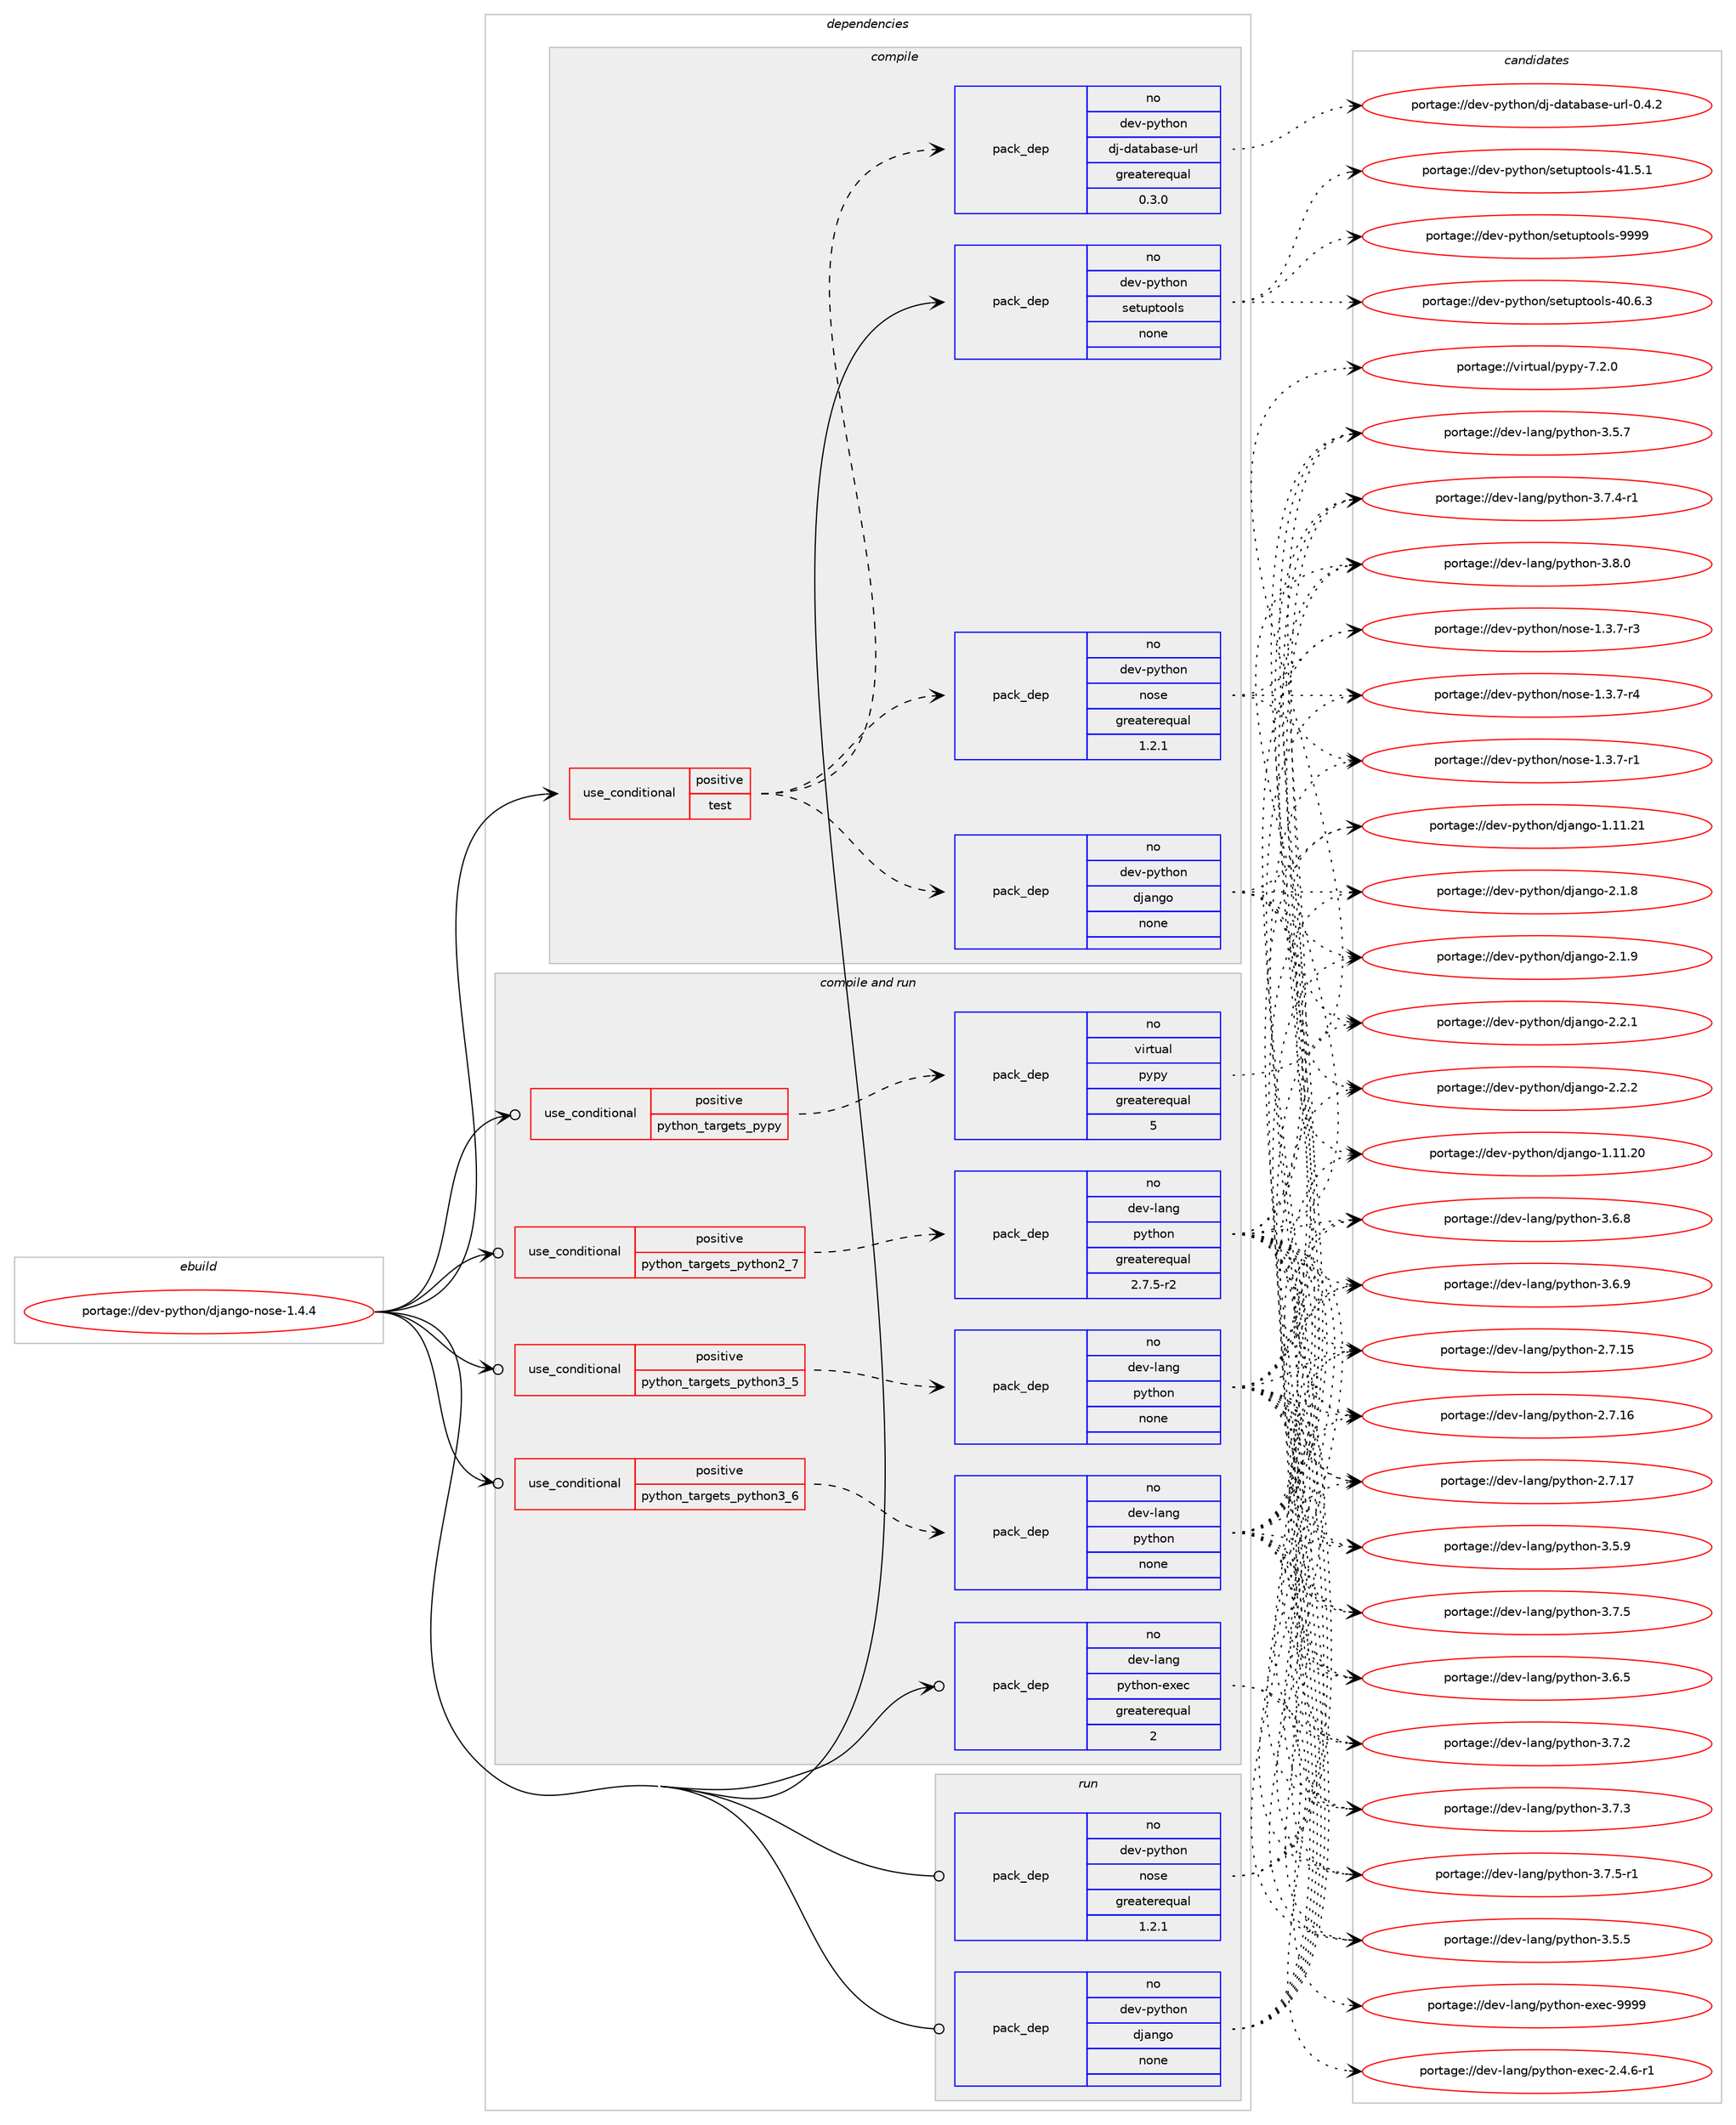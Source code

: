 digraph prolog {

# *************
# Graph options
# *************

newrank=true;
concentrate=true;
compound=true;
graph [rankdir=LR,fontname=Helvetica,fontsize=10,ranksep=1.5];#, ranksep=2.5, nodesep=0.2];
edge  [arrowhead=vee];
node  [fontname=Helvetica,fontsize=10];

# **********
# The ebuild
# **********

subgraph cluster_leftcol {
color=gray;
rank=same;
label=<<i>ebuild</i>>;
id [label="portage://dev-python/django-nose-1.4.4", color=red, width=4, href="../dev-python/django-nose-1.4.4.svg"];
}

# ****************
# The dependencies
# ****************

subgraph cluster_midcol {
color=gray;
label=<<i>dependencies</i>>;
subgraph cluster_compile {
fillcolor="#eeeeee";
style=filled;
label=<<i>compile</i>>;
subgraph cond27778 {
dependency136716 [label=<<TABLE BORDER="0" CELLBORDER="1" CELLSPACING="0" CELLPADDING="4"><TR><TD ROWSPAN="3" CELLPADDING="10">use_conditional</TD></TR><TR><TD>positive</TD></TR><TR><TD>test</TD></TR></TABLE>>, shape=none, color=red];
subgraph pack105625 {
dependency136717 [label=<<TABLE BORDER="0" CELLBORDER="1" CELLSPACING="0" CELLPADDING="4" WIDTH="220"><TR><TD ROWSPAN="6" CELLPADDING="30">pack_dep</TD></TR><TR><TD WIDTH="110">no</TD></TR><TR><TD>dev-python</TD></TR><TR><TD>nose</TD></TR><TR><TD>greaterequal</TD></TR><TR><TD>1.2.1</TD></TR></TABLE>>, shape=none, color=blue];
}
dependency136716:e -> dependency136717:w [weight=20,style="dashed",arrowhead="vee"];
subgraph pack105626 {
dependency136718 [label=<<TABLE BORDER="0" CELLBORDER="1" CELLSPACING="0" CELLPADDING="4" WIDTH="220"><TR><TD ROWSPAN="6" CELLPADDING="30">pack_dep</TD></TR><TR><TD WIDTH="110">no</TD></TR><TR><TD>dev-python</TD></TR><TR><TD>django</TD></TR><TR><TD>none</TD></TR><TR><TD></TD></TR></TABLE>>, shape=none, color=blue];
}
dependency136716:e -> dependency136718:w [weight=20,style="dashed",arrowhead="vee"];
subgraph pack105627 {
dependency136719 [label=<<TABLE BORDER="0" CELLBORDER="1" CELLSPACING="0" CELLPADDING="4" WIDTH="220"><TR><TD ROWSPAN="6" CELLPADDING="30">pack_dep</TD></TR><TR><TD WIDTH="110">no</TD></TR><TR><TD>dev-python</TD></TR><TR><TD>dj-database-url</TD></TR><TR><TD>greaterequal</TD></TR><TR><TD>0.3.0</TD></TR></TABLE>>, shape=none, color=blue];
}
dependency136716:e -> dependency136719:w [weight=20,style="dashed",arrowhead="vee"];
}
id:e -> dependency136716:w [weight=20,style="solid",arrowhead="vee"];
subgraph pack105628 {
dependency136720 [label=<<TABLE BORDER="0" CELLBORDER="1" CELLSPACING="0" CELLPADDING="4" WIDTH="220"><TR><TD ROWSPAN="6" CELLPADDING="30">pack_dep</TD></TR><TR><TD WIDTH="110">no</TD></TR><TR><TD>dev-python</TD></TR><TR><TD>setuptools</TD></TR><TR><TD>none</TD></TR><TR><TD></TD></TR></TABLE>>, shape=none, color=blue];
}
id:e -> dependency136720:w [weight=20,style="solid",arrowhead="vee"];
}
subgraph cluster_compileandrun {
fillcolor="#eeeeee";
style=filled;
label=<<i>compile and run</i>>;
subgraph cond27779 {
dependency136721 [label=<<TABLE BORDER="0" CELLBORDER="1" CELLSPACING="0" CELLPADDING="4"><TR><TD ROWSPAN="3" CELLPADDING="10">use_conditional</TD></TR><TR><TD>positive</TD></TR><TR><TD>python_targets_pypy</TD></TR></TABLE>>, shape=none, color=red];
subgraph pack105629 {
dependency136722 [label=<<TABLE BORDER="0" CELLBORDER="1" CELLSPACING="0" CELLPADDING="4" WIDTH="220"><TR><TD ROWSPAN="6" CELLPADDING="30">pack_dep</TD></TR><TR><TD WIDTH="110">no</TD></TR><TR><TD>virtual</TD></TR><TR><TD>pypy</TD></TR><TR><TD>greaterequal</TD></TR><TR><TD>5</TD></TR></TABLE>>, shape=none, color=blue];
}
dependency136721:e -> dependency136722:w [weight=20,style="dashed",arrowhead="vee"];
}
id:e -> dependency136721:w [weight=20,style="solid",arrowhead="odotvee"];
subgraph cond27780 {
dependency136723 [label=<<TABLE BORDER="0" CELLBORDER="1" CELLSPACING="0" CELLPADDING="4"><TR><TD ROWSPAN="3" CELLPADDING="10">use_conditional</TD></TR><TR><TD>positive</TD></TR><TR><TD>python_targets_python2_7</TD></TR></TABLE>>, shape=none, color=red];
subgraph pack105630 {
dependency136724 [label=<<TABLE BORDER="0" CELLBORDER="1" CELLSPACING="0" CELLPADDING="4" WIDTH="220"><TR><TD ROWSPAN="6" CELLPADDING="30">pack_dep</TD></TR><TR><TD WIDTH="110">no</TD></TR><TR><TD>dev-lang</TD></TR><TR><TD>python</TD></TR><TR><TD>greaterequal</TD></TR><TR><TD>2.7.5-r2</TD></TR></TABLE>>, shape=none, color=blue];
}
dependency136723:e -> dependency136724:w [weight=20,style="dashed",arrowhead="vee"];
}
id:e -> dependency136723:w [weight=20,style="solid",arrowhead="odotvee"];
subgraph cond27781 {
dependency136725 [label=<<TABLE BORDER="0" CELLBORDER="1" CELLSPACING="0" CELLPADDING="4"><TR><TD ROWSPAN="3" CELLPADDING="10">use_conditional</TD></TR><TR><TD>positive</TD></TR><TR><TD>python_targets_python3_5</TD></TR></TABLE>>, shape=none, color=red];
subgraph pack105631 {
dependency136726 [label=<<TABLE BORDER="0" CELLBORDER="1" CELLSPACING="0" CELLPADDING="4" WIDTH="220"><TR><TD ROWSPAN="6" CELLPADDING="30">pack_dep</TD></TR><TR><TD WIDTH="110">no</TD></TR><TR><TD>dev-lang</TD></TR><TR><TD>python</TD></TR><TR><TD>none</TD></TR><TR><TD></TD></TR></TABLE>>, shape=none, color=blue];
}
dependency136725:e -> dependency136726:w [weight=20,style="dashed",arrowhead="vee"];
}
id:e -> dependency136725:w [weight=20,style="solid",arrowhead="odotvee"];
subgraph cond27782 {
dependency136727 [label=<<TABLE BORDER="0" CELLBORDER="1" CELLSPACING="0" CELLPADDING="4"><TR><TD ROWSPAN="3" CELLPADDING="10">use_conditional</TD></TR><TR><TD>positive</TD></TR><TR><TD>python_targets_python3_6</TD></TR></TABLE>>, shape=none, color=red];
subgraph pack105632 {
dependency136728 [label=<<TABLE BORDER="0" CELLBORDER="1" CELLSPACING="0" CELLPADDING="4" WIDTH="220"><TR><TD ROWSPAN="6" CELLPADDING="30">pack_dep</TD></TR><TR><TD WIDTH="110">no</TD></TR><TR><TD>dev-lang</TD></TR><TR><TD>python</TD></TR><TR><TD>none</TD></TR><TR><TD></TD></TR></TABLE>>, shape=none, color=blue];
}
dependency136727:e -> dependency136728:w [weight=20,style="dashed",arrowhead="vee"];
}
id:e -> dependency136727:w [weight=20,style="solid",arrowhead="odotvee"];
subgraph pack105633 {
dependency136729 [label=<<TABLE BORDER="0" CELLBORDER="1" CELLSPACING="0" CELLPADDING="4" WIDTH="220"><TR><TD ROWSPAN="6" CELLPADDING="30">pack_dep</TD></TR><TR><TD WIDTH="110">no</TD></TR><TR><TD>dev-lang</TD></TR><TR><TD>python-exec</TD></TR><TR><TD>greaterequal</TD></TR><TR><TD>2</TD></TR></TABLE>>, shape=none, color=blue];
}
id:e -> dependency136729:w [weight=20,style="solid",arrowhead="odotvee"];
}
subgraph cluster_run {
fillcolor="#eeeeee";
style=filled;
label=<<i>run</i>>;
subgraph pack105634 {
dependency136730 [label=<<TABLE BORDER="0" CELLBORDER="1" CELLSPACING="0" CELLPADDING="4" WIDTH="220"><TR><TD ROWSPAN="6" CELLPADDING="30">pack_dep</TD></TR><TR><TD WIDTH="110">no</TD></TR><TR><TD>dev-python</TD></TR><TR><TD>django</TD></TR><TR><TD>none</TD></TR><TR><TD></TD></TR></TABLE>>, shape=none, color=blue];
}
id:e -> dependency136730:w [weight=20,style="solid",arrowhead="odot"];
subgraph pack105635 {
dependency136731 [label=<<TABLE BORDER="0" CELLBORDER="1" CELLSPACING="0" CELLPADDING="4" WIDTH="220"><TR><TD ROWSPAN="6" CELLPADDING="30">pack_dep</TD></TR><TR><TD WIDTH="110">no</TD></TR><TR><TD>dev-python</TD></TR><TR><TD>nose</TD></TR><TR><TD>greaterequal</TD></TR><TR><TD>1.2.1</TD></TR></TABLE>>, shape=none, color=blue];
}
id:e -> dependency136731:w [weight=20,style="solid",arrowhead="odot"];
}
}

# **************
# The candidates
# **************

subgraph cluster_choices {
rank=same;
color=gray;
label=<<i>candidates</i>>;

subgraph choice105625 {
color=black;
nodesep=1;
choiceportage10010111845112121116104111110471101111151014549465146554511449 [label="portage://dev-python/nose-1.3.7-r1", color=red, width=4,href="../dev-python/nose-1.3.7-r1.svg"];
choiceportage10010111845112121116104111110471101111151014549465146554511451 [label="portage://dev-python/nose-1.3.7-r3", color=red, width=4,href="../dev-python/nose-1.3.7-r3.svg"];
choiceportage10010111845112121116104111110471101111151014549465146554511452 [label="portage://dev-python/nose-1.3.7-r4", color=red, width=4,href="../dev-python/nose-1.3.7-r4.svg"];
dependency136717:e -> choiceportage10010111845112121116104111110471101111151014549465146554511449:w [style=dotted,weight="100"];
dependency136717:e -> choiceportage10010111845112121116104111110471101111151014549465146554511451:w [style=dotted,weight="100"];
dependency136717:e -> choiceportage10010111845112121116104111110471101111151014549465146554511452:w [style=dotted,weight="100"];
}
subgraph choice105626 {
color=black;
nodesep=1;
choiceportage1001011184511212111610411111047100106971101031114549464949465048 [label="portage://dev-python/django-1.11.20", color=red, width=4,href="../dev-python/django-1.11.20.svg"];
choiceportage1001011184511212111610411111047100106971101031114549464949465049 [label="portage://dev-python/django-1.11.21", color=red, width=4,href="../dev-python/django-1.11.21.svg"];
choiceportage100101118451121211161041111104710010697110103111455046494656 [label="portage://dev-python/django-2.1.8", color=red, width=4,href="../dev-python/django-2.1.8.svg"];
choiceportage100101118451121211161041111104710010697110103111455046494657 [label="portage://dev-python/django-2.1.9", color=red, width=4,href="../dev-python/django-2.1.9.svg"];
choiceportage100101118451121211161041111104710010697110103111455046504649 [label="portage://dev-python/django-2.2.1", color=red, width=4,href="../dev-python/django-2.2.1.svg"];
choiceportage100101118451121211161041111104710010697110103111455046504650 [label="portage://dev-python/django-2.2.2", color=red, width=4,href="../dev-python/django-2.2.2.svg"];
dependency136718:e -> choiceportage1001011184511212111610411111047100106971101031114549464949465048:w [style=dotted,weight="100"];
dependency136718:e -> choiceportage1001011184511212111610411111047100106971101031114549464949465049:w [style=dotted,weight="100"];
dependency136718:e -> choiceportage100101118451121211161041111104710010697110103111455046494656:w [style=dotted,weight="100"];
dependency136718:e -> choiceportage100101118451121211161041111104710010697110103111455046494657:w [style=dotted,weight="100"];
dependency136718:e -> choiceportage100101118451121211161041111104710010697110103111455046504649:w [style=dotted,weight="100"];
dependency136718:e -> choiceportage100101118451121211161041111104710010697110103111455046504650:w [style=dotted,weight="100"];
}
subgraph choice105627 {
color=black;
nodesep=1;
choiceportage1001011184511212111610411111047100106451009711697989711510145117114108454846524650 [label="portage://dev-python/dj-database-url-0.4.2", color=red, width=4,href="../dev-python/dj-database-url-0.4.2.svg"];
dependency136719:e -> choiceportage1001011184511212111610411111047100106451009711697989711510145117114108454846524650:w [style=dotted,weight="100"];
}
subgraph choice105628 {
color=black;
nodesep=1;
choiceportage100101118451121211161041111104711510111611711211611111110811545524846544651 [label="portage://dev-python/setuptools-40.6.3", color=red, width=4,href="../dev-python/setuptools-40.6.3.svg"];
choiceportage100101118451121211161041111104711510111611711211611111110811545524946534649 [label="portage://dev-python/setuptools-41.5.1", color=red, width=4,href="../dev-python/setuptools-41.5.1.svg"];
choiceportage10010111845112121116104111110471151011161171121161111111081154557575757 [label="portage://dev-python/setuptools-9999", color=red, width=4,href="../dev-python/setuptools-9999.svg"];
dependency136720:e -> choiceportage100101118451121211161041111104711510111611711211611111110811545524846544651:w [style=dotted,weight="100"];
dependency136720:e -> choiceportage100101118451121211161041111104711510111611711211611111110811545524946534649:w [style=dotted,weight="100"];
dependency136720:e -> choiceportage10010111845112121116104111110471151011161171121161111111081154557575757:w [style=dotted,weight="100"];
}
subgraph choice105629 {
color=black;
nodesep=1;
choiceportage1181051141161179710847112121112121455546504648 [label="portage://virtual/pypy-7.2.0", color=red, width=4,href="../virtual/pypy-7.2.0.svg"];
dependency136722:e -> choiceportage1181051141161179710847112121112121455546504648:w [style=dotted,weight="100"];
}
subgraph choice105630 {
color=black;
nodesep=1;
choiceportage10010111845108971101034711212111610411111045504655464953 [label="portage://dev-lang/python-2.7.15", color=red, width=4,href="../dev-lang/python-2.7.15.svg"];
choiceportage10010111845108971101034711212111610411111045504655464954 [label="portage://dev-lang/python-2.7.16", color=red, width=4,href="../dev-lang/python-2.7.16.svg"];
choiceportage10010111845108971101034711212111610411111045504655464955 [label="portage://dev-lang/python-2.7.17", color=red, width=4,href="../dev-lang/python-2.7.17.svg"];
choiceportage100101118451089711010347112121116104111110455146534653 [label="portage://dev-lang/python-3.5.5", color=red, width=4,href="../dev-lang/python-3.5.5.svg"];
choiceportage100101118451089711010347112121116104111110455146534655 [label="portage://dev-lang/python-3.5.7", color=red, width=4,href="../dev-lang/python-3.5.7.svg"];
choiceportage100101118451089711010347112121116104111110455146534657 [label="portage://dev-lang/python-3.5.9", color=red, width=4,href="../dev-lang/python-3.5.9.svg"];
choiceportage100101118451089711010347112121116104111110455146544653 [label="portage://dev-lang/python-3.6.5", color=red, width=4,href="../dev-lang/python-3.6.5.svg"];
choiceportage100101118451089711010347112121116104111110455146544656 [label="portage://dev-lang/python-3.6.8", color=red, width=4,href="../dev-lang/python-3.6.8.svg"];
choiceportage100101118451089711010347112121116104111110455146544657 [label="portage://dev-lang/python-3.6.9", color=red, width=4,href="../dev-lang/python-3.6.9.svg"];
choiceportage100101118451089711010347112121116104111110455146554650 [label="portage://dev-lang/python-3.7.2", color=red, width=4,href="../dev-lang/python-3.7.2.svg"];
choiceportage100101118451089711010347112121116104111110455146554651 [label="portage://dev-lang/python-3.7.3", color=red, width=4,href="../dev-lang/python-3.7.3.svg"];
choiceportage1001011184510897110103471121211161041111104551465546524511449 [label="portage://dev-lang/python-3.7.4-r1", color=red, width=4,href="../dev-lang/python-3.7.4-r1.svg"];
choiceportage100101118451089711010347112121116104111110455146554653 [label="portage://dev-lang/python-3.7.5", color=red, width=4,href="../dev-lang/python-3.7.5.svg"];
choiceportage1001011184510897110103471121211161041111104551465546534511449 [label="portage://dev-lang/python-3.7.5-r1", color=red, width=4,href="../dev-lang/python-3.7.5-r1.svg"];
choiceportage100101118451089711010347112121116104111110455146564648 [label="portage://dev-lang/python-3.8.0", color=red, width=4,href="../dev-lang/python-3.8.0.svg"];
dependency136724:e -> choiceportage10010111845108971101034711212111610411111045504655464953:w [style=dotted,weight="100"];
dependency136724:e -> choiceportage10010111845108971101034711212111610411111045504655464954:w [style=dotted,weight="100"];
dependency136724:e -> choiceportage10010111845108971101034711212111610411111045504655464955:w [style=dotted,weight="100"];
dependency136724:e -> choiceportage100101118451089711010347112121116104111110455146534653:w [style=dotted,weight="100"];
dependency136724:e -> choiceportage100101118451089711010347112121116104111110455146534655:w [style=dotted,weight="100"];
dependency136724:e -> choiceportage100101118451089711010347112121116104111110455146534657:w [style=dotted,weight="100"];
dependency136724:e -> choiceportage100101118451089711010347112121116104111110455146544653:w [style=dotted,weight="100"];
dependency136724:e -> choiceportage100101118451089711010347112121116104111110455146544656:w [style=dotted,weight="100"];
dependency136724:e -> choiceportage100101118451089711010347112121116104111110455146544657:w [style=dotted,weight="100"];
dependency136724:e -> choiceportage100101118451089711010347112121116104111110455146554650:w [style=dotted,weight="100"];
dependency136724:e -> choiceportage100101118451089711010347112121116104111110455146554651:w [style=dotted,weight="100"];
dependency136724:e -> choiceportage1001011184510897110103471121211161041111104551465546524511449:w [style=dotted,weight="100"];
dependency136724:e -> choiceportage100101118451089711010347112121116104111110455146554653:w [style=dotted,weight="100"];
dependency136724:e -> choiceportage1001011184510897110103471121211161041111104551465546534511449:w [style=dotted,weight="100"];
dependency136724:e -> choiceportage100101118451089711010347112121116104111110455146564648:w [style=dotted,weight="100"];
}
subgraph choice105631 {
color=black;
nodesep=1;
choiceportage10010111845108971101034711212111610411111045504655464953 [label="portage://dev-lang/python-2.7.15", color=red, width=4,href="../dev-lang/python-2.7.15.svg"];
choiceportage10010111845108971101034711212111610411111045504655464954 [label="portage://dev-lang/python-2.7.16", color=red, width=4,href="../dev-lang/python-2.7.16.svg"];
choiceportage10010111845108971101034711212111610411111045504655464955 [label="portage://dev-lang/python-2.7.17", color=red, width=4,href="../dev-lang/python-2.7.17.svg"];
choiceportage100101118451089711010347112121116104111110455146534653 [label="portage://dev-lang/python-3.5.5", color=red, width=4,href="../dev-lang/python-3.5.5.svg"];
choiceportage100101118451089711010347112121116104111110455146534655 [label="portage://dev-lang/python-3.5.7", color=red, width=4,href="../dev-lang/python-3.5.7.svg"];
choiceportage100101118451089711010347112121116104111110455146534657 [label="portage://dev-lang/python-3.5.9", color=red, width=4,href="../dev-lang/python-3.5.9.svg"];
choiceportage100101118451089711010347112121116104111110455146544653 [label="portage://dev-lang/python-3.6.5", color=red, width=4,href="../dev-lang/python-3.6.5.svg"];
choiceportage100101118451089711010347112121116104111110455146544656 [label="portage://dev-lang/python-3.6.8", color=red, width=4,href="../dev-lang/python-3.6.8.svg"];
choiceportage100101118451089711010347112121116104111110455146544657 [label="portage://dev-lang/python-3.6.9", color=red, width=4,href="../dev-lang/python-3.6.9.svg"];
choiceportage100101118451089711010347112121116104111110455146554650 [label="portage://dev-lang/python-3.7.2", color=red, width=4,href="../dev-lang/python-3.7.2.svg"];
choiceportage100101118451089711010347112121116104111110455146554651 [label="portage://dev-lang/python-3.7.3", color=red, width=4,href="../dev-lang/python-3.7.3.svg"];
choiceportage1001011184510897110103471121211161041111104551465546524511449 [label="portage://dev-lang/python-3.7.4-r1", color=red, width=4,href="../dev-lang/python-3.7.4-r1.svg"];
choiceportage100101118451089711010347112121116104111110455146554653 [label="portage://dev-lang/python-3.7.5", color=red, width=4,href="../dev-lang/python-3.7.5.svg"];
choiceportage1001011184510897110103471121211161041111104551465546534511449 [label="portage://dev-lang/python-3.7.5-r1", color=red, width=4,href="../dev-lang/python-3.7.5-r1.svg"];
choiceportage100101118451089711010347112121116104111110455146564648 [label="portage://dev-lang/python-3.8.0", color=red, width=4,href="../dev-lang/python-3.8.0.svg"];
dependency136726:e -> choiceportage10010111845108971101034711212111610411111045504655464953:w [style=dotted,weight="100"];
dependency136726:e -> choiceportage10010111845108971101034711212111610411111045504655464954:w [style=dotted,weight="100"];
dependency136726:e -> choiceportage10010111845108971101034711212111610411111045504655464955:w [style=dotted,weight="100"];
dependency136726:e -> choiceportage100101118451089711010347112121116104111110455146534653:w [style=dotted,weight="100"];
dependency136726:e -> choiceportage100101118451089711010347112121116104111110455146534655:w [style=dotted,weight="100"];
dependency136726:e -> choiceportage100101118451089711010347112121116104111110455146534657:w [style=dotted,weight="100"];
dependency136726:e -> choiceportage100101118451089711010347112121116104111110455146544653:w [style=dotted,weight="100"];
dependency136726:e -> choiceportage100101118451089711010347112121116104111110455146544656:w [style=dotted,weight="100"];
dependency136726:e -> choiceportage100101118451089711010347112121116104111110455146544657:w [style=dotted,weight="100"];
dependency136726:e -> choiceportage100101118451089711010347112121116104111110455146554650:w [style=dotted,weight="100"];
dependency136726:e -> choiceportage100101118451089711010347112121116104111110455146554651:w [style=dotted,weight="100"];
dependency136726:e -> choiceportage1001011184510897110103471121211161041111104551465546524511449:w [style=dotted,weight="100"];
dependency136726:e -> choiceportage100101118451089711010347112121116104111110455146554653:w [style=dotted,weight="100"];
dependency136726:e -> choiceportage1001011184510897110103471121211161041111104551465546534511449:w [style=dotted,weight="100"];
dependency136726:e -> choiceportage100101118451089711010347112121116104111110455146564648:w [style=dotted,weight="100"];
}
subgraph choice105632 {
color=black;
nodesep=1;
choiceportage10010111845108971101034711212111610411111045504655464953 [label="portage://dev-lang/python-2.7.15", color=red, width=4,href="../dev-lang/python-2.7.15.svg"];
choiceportage10010111845108971101034711212111610411111045504655464954 [label="portage://dev-lang/python-2.7.16", color=red, width=4,href="../dev-lang/python-2.7.16.svg"];
choiceportage10010111845108971101034711212111610411111045504655464955 [label="portage://dev-lang/python-2.7.17", color=red, width=4,href="../dev-lang/python-2.7.17.svg"];
choiceportage100101118451089711010347112121116104111110455146534653 [label="portage://dev-lang/python-3.5.5", color=red, width=4,href="../dev-lang/python-3.5.5.svg"];
choiceportage100101118451089711010347112121116104111110455146534655 [label="portage://dev-lang/python-3.5.7", color=red, width=4,href="../dev-lang/python-3.5.7.svg"];
choiceportage100101118451089711010347112121116104111110455146534657 [label="portage://dev-lang/python-3.5.9", color=red, width=4,href="../dev-lang/python-3.5.9.svg"];
choiceportage100101118451089711010347112121116104111110455146544653 [label="portage://dev-lang/python-3.6.5", color=red, width=4,href="../dev-lang/python-3.6.5.svg"];
choiceportage100101118451089711010347112121116104111110455146544656 [label="portage://dev-lang/python-3.6.8", color=red, width=4,href="../dev-lang/python-3.6.8.svg"];
choiceportage100101118451089711010347112121116104111110455146544657 [label="portage://dev-lang/python-3.6.9", color=red, width=4,href="../dev-lang/python-3.6.9.svg"];
choiceportage100101118451089711010347112121116104111110455146554650 [label="portage://dev-lang/python-3.7.2", color=red, width=4,href="../dev-lang/python-3.7.2.svg"];
choiceportage100101118451089711010347112121116104111110455146554651 [label="portage://dev-lang/python-3.7.3", color=red, width=4,href="../dev-lang/python-3.7.3.svg"];
choiceportage1001011184510897110103471121211161041111104551465546524511449 [label="portage://dev-lang/python-3.7.4-r1", color=red, width=4,href="../dev-lang/python-3.7.4-r1.svg"];
choiceportage100101118451089711010347112121116104111110455146554653 [label="portage://dev-lang/python-3.7.5", color=red, width=4,href="../dev-lang/python-3.7.5.svg"];
choiceportage1001011184510897110103471121211161041111104551465546534511449 [label="portage://dev-lang/python-3.7.5-r1", color=red, width=4,href="../dev-lang/python-3.7.5-r1.svg"];
choiceportage100101118451089711010347112121116104111110455146564648 [label="portage://dev-lang/python-3.8.0", color=red, width=4,href="../dev-lang/python-3.8.0.svg"];
dependency136728:e -> choiceportage10010111845108971101034711212111610411111045504655464953:w [style=dotted,weight="100"];
dependency136728:e -> choiceportage10010111845108971101034711212111610411111045504655464954:w [style=dotted,weight="100"];
dependency136728:e -> choiceportage10010111845108971101034711212111610411111045504655464955:w [style=dotted,weight="100"];
dependency136728:e -> choiceportage100101118451089711010347112121116104111110455146534653:w [style=dotted,weight="100"];
dependency136728:e -> choiceportage100101118451089711010347112121116104111110455146534655:w [style=dotted,weight="100"];
dependency136728:e -> choiceportage100101118451089711010347112121116104111110455146534657:w [style=dotted,weight="100"];
dependency136728:e -> choiceportage100101118451089711010347112121116104111110455146544653:w [style=dotted,weight="100"];
dependency136728:e -> choiceportage100101118451089711010347112121116104111110455146544656:w [style=dotted,weight="100"];
dependency136728:e -> choiceportage100101118451089711010347112121116104111110455146544657:w [style=dotted,weight="100"];
dependency136728:e -> choiceportage100101118451089711010347112121116104111110455146554650:w [style=dotted,weight="100"];
dependency136728:e -> choiceportage100101118451089711010347112121116104111110455146554651:w [style=dotted,weight="100"];
dependency136728:e -> choiceportage1001011184510897110103471121211161041111104551465546524511449:w [style=dotted,weight="100"];
dependency136728:e -> choiceportage100101118451089711010347112121116104111110455146554653:w [style=dotted,weight="100"];
dependency136728:e -> choiceportage1001011184510897110103471121211161041111104551465546534511449:w [style=dotted,weight="100"];
dependency136728:e -> choiceportage100101118451089711010347112121116104111110455146564648:w [style=dotted,weight="100"];
}
subgraph choice105633 {
color=black;
nodesep=1;
choiceportage10010111845108971101034711212111610411111045101120101994550465246544511449 [label="portage://dev-lang/python-exec-2.4.6-r1", color=red, width=4,href="../dev-lang/python-exec-2.4.6-r1.svg"];
choiceportage10010111845108971101034711212111610411111045101120101994557575757 [label="portage://dev-lang/python-exec-9999", color=red, width=4,href="../dev-lang/python-exec-9999.svg"];
dependency136729:e -> choiceportage10010111845108971101034711212111610411111045101120101994550465246544511449:w [style=dotted,weight="100"];
dependency136729:e -> choiceportage10010111845108971101034711212111610411111045101120101994557575757:w [style=dotted,weight="100"];
}
subgraph choice105634 {
color=black;
nodesep=1;
choiceportage1001011184511212111610411111047100106971101031114549464949465048 [label="portage://dev-python/django-1.11.20", color=red, width=4,href="../dev-python/django-1.11.20.svg"];
choiceportage1001011184511212111610411111047100106971101031114549464949465049 [label="portage://dev-python/django-1.11.21", color=red, width=4,href="../dev-python/django-1.11.21.svg"];
choiceportage100101118451121211161041111104710010697110103111455046494656 [label="portage://dev-python/django-2.1.8", color=red, width=4,href="../dev-python/django-2.1.8.svg"];
choiceportage100101118451121211161041111104710010697110103111455046494657 [label="portage://dev-python/django-2.1.9", color=red, width=4,href="../dev-python/django-2.1.9.svg"];
choiceportage100101118451121211161041111104710010697110103111455046504649 [label="portage://dev-python/django-2.2.1", color=red, width=4,href="../dev-python/django-2.2.1.svg"];
choiceportage100101118451121211161041111104710010697110103111455046504650 [label="portage://dev-python/django-2.2.2", color=red, width=4,href="../dev-python/django-2.2.2.svg"];
dependency136730:e -> choiceportage1001011184511212111610411111047100106971101031114549464949465048:w [style=dotted,weight="100"];
dependency136730:e -> choiceportage1001011184511212111610411111047100106971101031114549464949465049:w [style=dotted,weight="100"];
dependency136730:e -> choiceportage100101118451121211161041111104710010697110103111455046494656:w [style=dotted,weight="100"];
dependency136730:e -> choiceportage100101118451121211161041111104710010697110103111455046494657:w [style=dotted,weight="100"];
dependency136730:e -> choiceportage100101118451121211161041111104710010697110103111455046504649:w [style=dotted,weight="100"];
dependency136730:e -> choiceportage100101118451121211161041111104710010697110103111455046504650:w [style=dotted,weight="100"];
}
subgraph choice105635 {
color=black;
nodesep=1;
choiceportage10010111845112121116104111110471101111151014549465146554511449 [label="portage://dev-python/nose-1.3.7-r1", color=red, width=4,href="../dev-python/nose-1.3.7-r1.svg"];
choiceportage10010111845112121116104111110471101111151014549465146554511451 [label="portage://dev-python/nose-1.3.7-r3", color=red, width=4,href="../dev-python/nose-1.3.7-r3.svg"];
choiceportage10010111845112121116104111110471101111151014549465146554511452 [label="portage://dev-python/nose-1.3.7-r4", color=red, width=4,href="../dev-python/nose-1.3.7-r4.svg"];
dependency136731:e -> choiceportage10010111845112121116104111110471101111151014549465146554511449:w [style=dotted,weight="100"];
dependency136731:e -> choiceportage10010111845112121116104111110471101111151014549465146554511451:w [style=dotted,weight="100"];
dependency136731:e -> choiceportage10010111845112121116104111110471101111151014549465146554511452:w [style=dotted,weight="100"];
}
}

}
